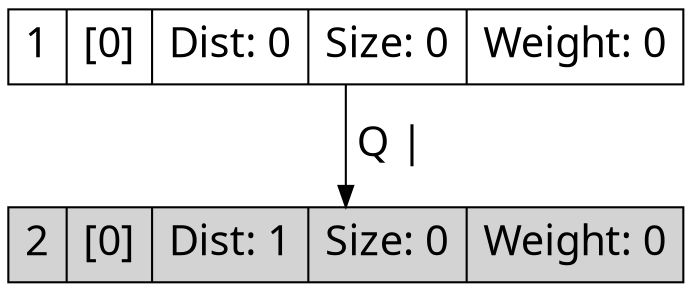 digraph g{
node[shape=record fontname=Calibri fontsize = 20]
edge[fontname = Calibri fontsize = 20]
0->1[label=" Q | "]
0[label="1 | [0] | Dist: 0 | Size: 0 | Weight: 0"]
1[label="2 | [0] | Dist: 1 | Size: 0 | Weight: 0"]
1[fillcolor = lightgrey, style=filled]}

